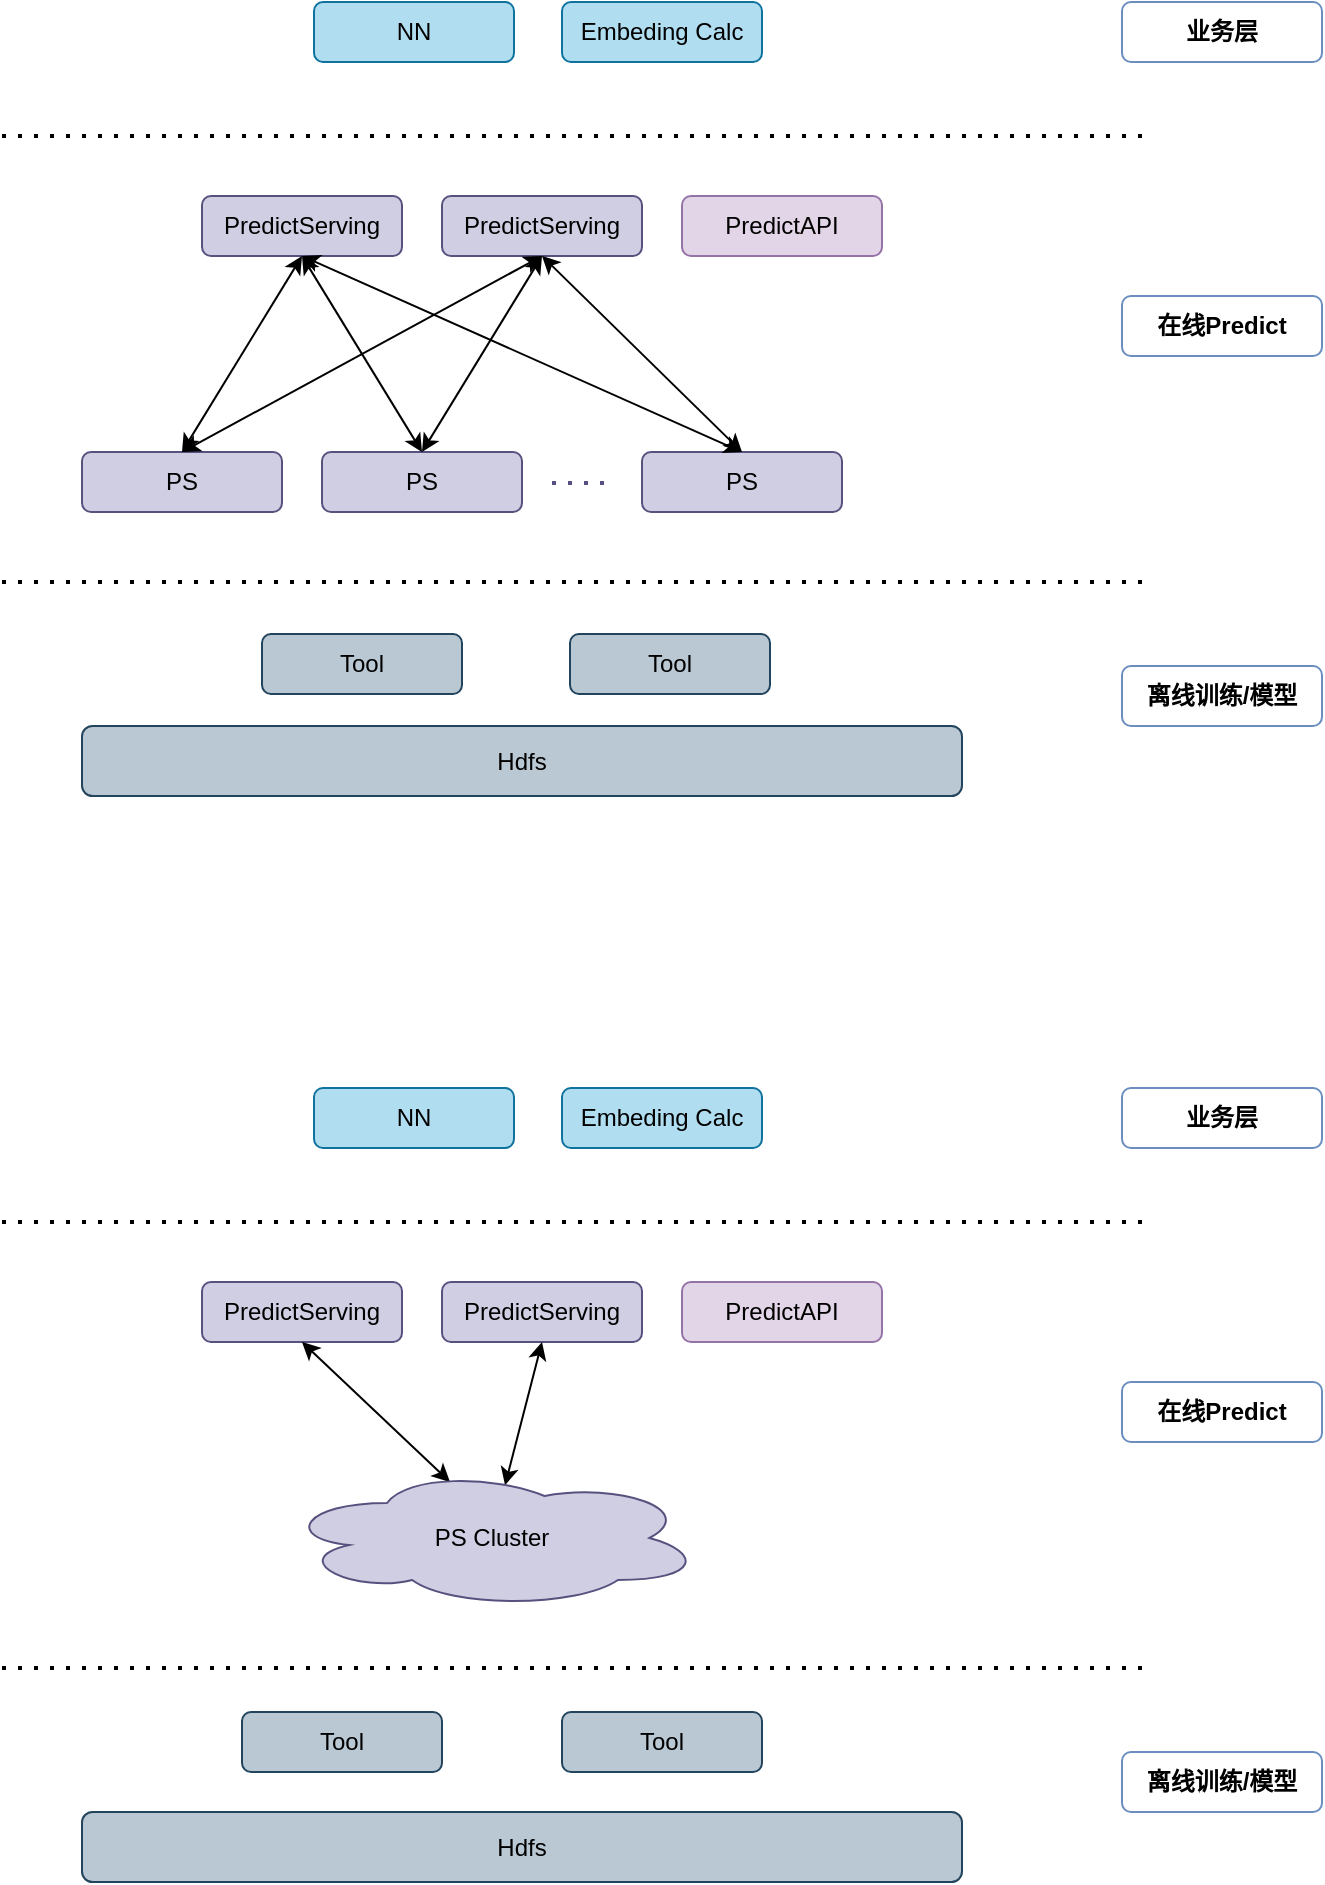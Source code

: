 <mxfile version="14.2.7" type="github">
  <diagram id="0g-cLpa_L3bT_o7kX3fC" name="Page-1">
    <mxGraphModel dx="1038" dy="492" grid="1" gridSize="10" guides="1" tooltips="1" connect="1" arrows="1" fold="1" page="1" pageScale="1" pageWidth="827" pageHeight="1169" math="0" shadow="0">
      <root>
        <mxCell id="0" />
        <mxCell id="1" parent="0" />
        <mxCell id="pBYM3_GW4upPW4wwLv3C-1" value="PredictServing" style="rounded=1;whiteSpace=wrap;html=1;fillColor=#d0cee2;strokeColor=#56517e;" vertex="1" parent="1">
          <mxGeometry x="180" y="174" width="100" height="30" as="geometry" />
        </mxCell>
        <mxCell id="pBYM3_GW4upPW4wwLv3C-5" value="PS" style="rounded=1;whiteSpace=wrap;html=1;fillColor=#d0cee2;strokeColor=#56517e;" vertex="1" parent="1">
          <mxGeometry x="120" y="302" width="100" height="30" as="geometry" />
        </mxCell>
        <mxCell id="pBYM3_GW4upPW4wwLv3C-6" value="PS" style="rounded=1;whiteSpace=wrap;html=1;fillColor=#d0cee2;strokeColor=#56517e;" vertex="1" parent="1">
          <mxGeometry x="240" y="302" width="100" height="30" as="geometry" />
        </mxCell>
        <mxCell id="pBYM3_GW4upPW4wwLv3C-7" value="PS" style="rounded=1;whiteSpace=wrap;html=1;fillColor=#d0cee2;strokeColor=#56517e;" vertex="1" parent="1">
          <mxGeometry x="400" y="302" width="100" height="30" as="geometry" />
        </mxCell>
        <mxCell id="pBYM3_GW4upPW4wwLv3C-8" value="PredictServing" style="rounded=1;whiteSpace=wrap;html=1;fillColor=#d0cee2;strokeColor=#56517e;" vertex="1" parent="1">
          <mxGeometry x="300" y="174" width="100" height="30" as="geometry" />
        </mxCell>
        <mxCell id="pBYM3_GW4upPW4wwLv3C-9" value="" style="endArrow=none;dashed=1;html=1;dashPattern=1 3;strokeWidth=2;fillColor=#d0cee2;strokeColor=#56517e;" edge="1" parent="1">
          <mxGeometry width="50" height="50" relative="1" as="geometry">
            <mxPoint x="355" y="317.5" as="sourcePoint" />
            <mxPoint x="385" y="317.5" as="targetPoint" />
          </mxGeometry>
        </mxCell>
        <mxCell id="pBYM3_GW4upPW4wwLv3C-10" value="" style="endArrow=classic;startArrow=classic;html=1;exitX=0.5;exitY=0;exitDx=0;exitDy=0;" edge="1" parent="1" source="pBYM3_GW4upPW4wwLv3C-5">
          <mxGeometry width="50" height="50" relative="1" as="geometry">
            <mxPoint x="180" y="254" as="sourcePoint" />
            <mxPoint x="230" y="204" as="targetPoint" />
          </mxGeometry>
        </mxCell>
        <mxCell id="pBYM3_GW4upPW4wwLv3C-11" value="" style="endArrow=classic;startArrow=classic;html=1;exitX=0.5;exitY=0;exitDx=0;exitDy=0;" edge="1" parent="1" source="pBYM3_GW4upPW4wwLv3C-6">
          <mxGeometry width="50" height="50" relative="1" as="geometry">
            <mxPoint x="240" y="364" as="sourcePoint" />
            <mxPoint x="230" y="204" as="targetPoint" />
          </mxGeometry>
        </mxCell>
        <mxCell id="pBYM3_GW4upPW4wwLv3C-12" value="" style="endArrow=classic;startArrow=classic;html=1;exitX=0.5;exitY=0;exitDx=0;exitDy=0;entryX=0.5;entryY=1;entryDx=0;entryDy=0;" edge="1" parent="1" source="pBYM3_GW4upPW4wwLv3C-7" target="pBYM3_GW4upPW4wwLv3C-1">
          <mxGeometry width="50" height="50" relative="1" as="geometry">
            <mxPoint x="320" y="314" as="sourcePoint" />
            <mxPoint x="260" y="204" as="targetPoint" />
          </mxGeometry>
        </mxCell>
        <mxCell id="pBYM3_GW4upPW4wwLv3C-13" value="" style="endArrow=classic;startArrow=classic;html=1;exitX=0.5;exitY=0;exitDx=0;exitDy=0;entryX=0.5;entryY=1;entryDx=0;entryDy=0;" edge="1" parent="1" source="pBYM3_GW4upPW4wwLv3C-5" target="pBYM3_GW4upPW4wwLv3C-8">
          <mxGeometry width="50" height="50" relative="1" as="geometry">
            <mxPoint x="720" y="324" as="sourcePoint" />
            <mxPoint x="500" y="214" as="targetPoint" />
          </mxGeometry>
        </mxCell>
        <mxCell id="pBYM3_GW4upPW4wwLv3C-14" value="" style="endArrow=classic;startArrow=classic;html=1;exitX=0.5;exitY=0;exitDx=0;exitDy=0;entryX=0.5;entryY=1;entryDx=0;entryDy=0;" edge="1" parent="1" source="pBYM3_GW4upPW4wwLv3C-6" target="pBYM3_GW4upPW4wwLv3C-8">
          <mxGeometry width="50" height="50" relative="1" as="geometry">
            <mxPoint x="530" y="424" as="sourcePoint" />
            <mxPoint x="730" y="314" as="targetPoint" />
          </mxGeometry>
        </mxCell>
        <mxCell id="pBYM3_GW4upPW4wwLv3C-15" value="" style="endArrow=classic;startArrow=classic;html=1;exitX=0.5;exitY=0;exitDx=0;exitDy=0;" edge="1" parent="1" source="pBYM3_GW4upPW4wwLv3C-7">
          <mxGeometry width="50" height="50" relative="1" as="geometry">
            <mxPoint x="630" y="324" as="sourcePoint" />
            <mxPoint x="350" y="204" as="targetPoint" />
          </mxGeometry>
        </mxCell>
        <mxCell id="pBYM3_GW4upPW4wwLv3C-16" value="Hdfs" style="rounded=1;whiteSpace=wrap;html=1;fillColor=#bac8d3;strokeColor=#23445d;" vertex="1" parent="1">
          <mxGeometry x="120" y="439" width="440" height="35" as="geometry" />
        </mxCell>
        <mxCell id="pBYM3_GW4upPW4wwLv3C-18" value="" style="endArrow=none;dashed=1;html=1;dashPattern=1 3;strokeWidth=2;" edge="1" parent="1">
          <mxGeometry width="50" height="50" relative="1" as="geometry">
            <mxPoint x="80" y="367" as="sourcePoint" />
            <mxPoint x="650" y="367" as="targetPoint" />
          </mxGeometry>
        </mxCell>
        <mxCell id="pBYM3_GW4upPW4wwLv3C-19" value="在线Predict" style="rounded=1;whiteSpace=wrap;html=1;strokeColor=#6c8ebf;fillColor=none;fontStyle=1" vertex="1" parent="1">
          <mxGeometry x="640" y="224" width="100" height="30" as="geometry" />
        </mxCell>
        <mxCell id="pBYM3_GW4upPW4wwLv3C-21" value="PredictAPI" style="rounded=1;whiteSpace=wrap;html=1;fillColor=#e1d5e7;strokeColor=#9673a6;" vertex="1" parent="1">
          <mxGeometry x="420" y="174" width="100" height="30" as="geometry" />
        </mxCell>
        <mxCell id="pBYM3_GW4upPW4wwLv3C-23" value="Tool" style="rounded=1;whiteSpace=wrap;html=1;fillColor=#bac8d3;strokeColor=#23445d;" vertex="1" parent="1">
          <mxGeometry x="210" y="393" width="100" height="30" as="geometry" />
        </mxCell>
        <mxCell id="pBYM3_GW4upPW4wwLv3C-24" value="Tool" style="rounded=1;whiteSpace=wrap;html=1;fillColor=#bac8d3;strokeColor=#23445d;" vertex="1" parent="1">
          <mxGeometry x="364" y="393" width="100" height="30" as="geometry" />
        </mxCell>
        <mxCell id="pBYM3_GW4upPW4wwLv3C-25" value="" style="endArrow=none;dashed=1;html=1;dashPattern=1 3;strokeWidth=2;" edge="1" parent="1">
          <mxGeometry width="50" height="50" relative="1" as="geometry">
            <mxPoint x="80" y="144" as="sourcePoint" />
            <mxPoint x="650" y="144" as="targetPoint" />
          </mxGeometry>
        </mxCell>
        <mxCell id="pBYM3_GW4upPW4wwLv3C-26" value="业务层" style="rounded=1;whiteSpace=wrap;html=1;strokeColor=#6c8ebf;fillColor=none;fontStyle=1" vertex="1" parent="1">
          <mxGeometry x="640" y="77" width="100" height="30" as="geometry" />
        </mxCell>
        <mxCell id="pBYM3_GW4upPW4wwLv3C-27" value="NN" style="rounded=1;whiteSpace=wrap;html=1;fillColor=#b1ddf0;strokeColor=#10739e;labelBackgroundColor=none;labelBorderColor=none;" vertex="1" parent="1">
          <mxGeometry x="236" y="77" width="100" height="30" as="geometry" />
        </mxCell>
        <mxCell id="pBYM3_GW4upPW4wwLv3C-28" value="Embeding Calc" style="rounded=1;whiteSpace=wrap;html=1;fillColor=#b1ddf0;strokeColor=#10739e;labelBackgroundColor=none;labelBorderColor=none;" vertex="1" parent="1">
          <mxGeometry x="360" y="77" width="100" height="30" as="geometry" />
        </mxCell>
        <mxCell id="pBYM3_GW4upPW4wwLv3C-29" value="离线训练/模型" style="rounded=1;whiteSpace=wrap;html=1;strokeColor=#6c8ebf;fillColor=none;fontStyle=1" vertex="1" parent="1">
          <mxGeometry x="640" y="409" width="100" height="30" as="geometry" />
        </mxCell>
        <mxCell id="pBYM3_GW4upPW4wwLv3C-30" value="PredictServing" style="rounded=1;whiteSpace=wrap;html=1;fillColor=#d0cee2;strokeColor=#56517e;" vertex="1" parent="1">
          <mxGeometry x="180" y="717" width="100" height="30" as="geometry" />
        </mxCell>
        <mxCell id="pBYM3_GW4upPW4wwLv3C-34" value="PredictServing" style="rounded=1;whiteSpace=wrap;html=1;fillColor=#d0cee2;strokeColor=#56517e;" vertex="1" parent="1">
          <mxGeometry x="300" y="717" width="100" height="30" as="geometry" />
        </mxCell>
        <mxCell id="pBYM3_GW4upPW4wwLv3C-36" value="" style="endArrow=classic;startArrow=classic;html=1;exitX=0.4;exitY=0.1;exitDx=0;exitDy=0;exitPerimeter=0;" edge="1" parent="1" source="pBYM3_GW4upPW4wwLv3C-60">
          <mxGeometry width="50" height="50" relative="1" as="geometry">
            <mxPoint x="170" y="845" as="sourcePoint" />
            <mxPoint x="230" y="747" as="targetPoint" />
          </mxGeometry>
        </mxCell>
        <mxCell id="pBYM3_GW4upPW4wwLv3C-41" value="" style="endArrow=classic;startArrow=classic;html=1;exitX=0.531;exitY=0.123;exitDx=0;exitDy=0;exitPerimeter=0;" edge="1" parent="1" source="pBYM3_GW4upPW4wwLv3C-60">
          <mxGeometry width="50" height="50" relative="1" as="geometry">
            <mxPoint x="450" y="845" as="sourcePoint" />
            <mxPoint x="350" y="747" as="targetPoint" />
          </mxGeometry>
        </mxCell>
        <mxCell id="pBYM3_GW4upPW4wwLv3C-42" value="Hdfs" style="rounded=1;whiteSpace=wrap;html=1;fillColor=#bac8d3;strokeColor=#23445d;" vertex="1" parent="1">
          <mxGeometry x="120" y="982" width="440" height="35" as="geometry" />
        </mxCell>
        <mxCell id="pBYM3_GW4upPW4wwLv3C-43" value="" style="endArrow=none;dashed=1;html=1;dashPattern=1 3;strokeWidth=2;" edge="1" parent="1">
          <mxGeometry width="50" height="50" relative="1" as="geometry">
            <mxPoint x="80" y="910" as="sourcePoint" />
            <mxPoint x="650" y="910" as="targetPoint" />
          </mxGeometry>
        </mxCell>
        <mxCell id="pBYM3_GW4upPW4wwLv3C-44" value="在线Predict" style="rounded=1;whiteSpace=wrap;html=1;strokeColor=#6c8ebf;fillColor=none;fontStyle=1" vertex="1" parent="1">
          <mxGeometry x="640" y="767" width="100" height="30" as="geometry" />
        </mxCell>
        <mxCell id="pBYM3_GW4upPW4wwLv3C-45" value="PredictAPI" style="rounded=1;whiteSpace=wrap;html=1;fillColor=#e1d5e7;strokeColor=#9673a6;" vertex="1" parent="1">
          <mxGeometry x="420" y="717" width="100" height="30" as="geometry" />
        </mxCell>
        <mxCell id="pBYM3_GW4upPW4wwLv3C-46" value="Tool" style="rounded=1;whiteSpace=wrap;html=1;fillColor=#bac8d3;strokeColor=#23445d;" vertex="1" parent="1">
          <mxGeometry x="200" y="932" width="100" height="30" as="geometry" />
        </mxCell>
        <mxCell id="pBYM3_GW4upPW4wwLv3C-47" value="Tool" style="rounded=1;whiteSpace=wrap;html=1;fillColor=#bac8d3;strokeColor=#23445d;" vertex="1" parent="1">
          <mxGeometry x="360" y="932" width="100" height="30" as="geometry" />
        </mxCell>
        <mxCell id="pBYM3_GW4upPW4wwLv3C-48" value="" style="endArrow=none;dashed=1;html=1;dashPattern=1 3;strokeWidth=2;" edge="1" parent="1">
          <mxGeometry width="50" height="50" relative="1" as="geometry">
            <mxPoint x="80" y="687" as="sourcePoint" />
            <mxPoint x="650" y="687" as="targetPoint" />
          </mxGeometry>
        </mxCell>
        <mxCell id="pBYM3_GW4upPW4wwLv3C-49" value="业务层" style="rounded=1;whiteSpace=wrap;html=1;strokeColor=#6c8ebf;fillColor=none;fontStyle=1" vertex="1" parent="1">
          <mxGeometry x="640" y="620" width="100" height="30" as="geometry" />
        </mxCell>
        <mxCell id="pBYM3_GW4upPW4wwLv3C-50" value="NN" style="rounded=1;whiteSpace=wrap;html=1;fillColor=#b1ddf0;strokeColor=#10739e;labelBackgroundColor=none;labelBorderColor=none;" vertex="1" parent="1">
          <mxGeometry x="236" y="620" width="100" height="30" as="geometry" />
        </mxCell>
        <mxCell id="pBYM3_GW4upPW4wwLv3C-51" value="Embeding Calc" style="rounded=1;whiteSpace=wrap;html=1;fillColor=#b1ddf0;strokeColor=#10739e;labelBackgroundColor=none;labelBorderColor=none;" vertex="1" parent="1">
          <mxGeometry x="360" y="620" width="100" height="30" as="geometry" />
        </mxCell>
        <mxCell id="pBYM3_GW4upPW4wwLv3C-52" value="离线训练/模型" style="rounded=1;whiteSpace=wrap;html=1;strokeColor=#6c8ebf;fillColor=none;fontStyle=1" vertex="1" parent="1">
          <mxGeometry x="640" y="952" width="100" height="30" as="geometry" />
        </mxCell>
        <mxCell id="pBYM3_GW4upPW4wwLv3C-60" value="PS Cluster" style="ellipse;shape=cloud;whiteSpace=wrap;html=1;labelBackgroundColor=none;strokeColor=#56517e;fillColor=#d0cee2;" vertex="1" parent="1">
          <mxGeometry x="220" y="810" width="210" height="70" as="geometry" />
        </mxCell>
      </root>
    </mxGraphModel>
  </diagram>
</mxfile>
